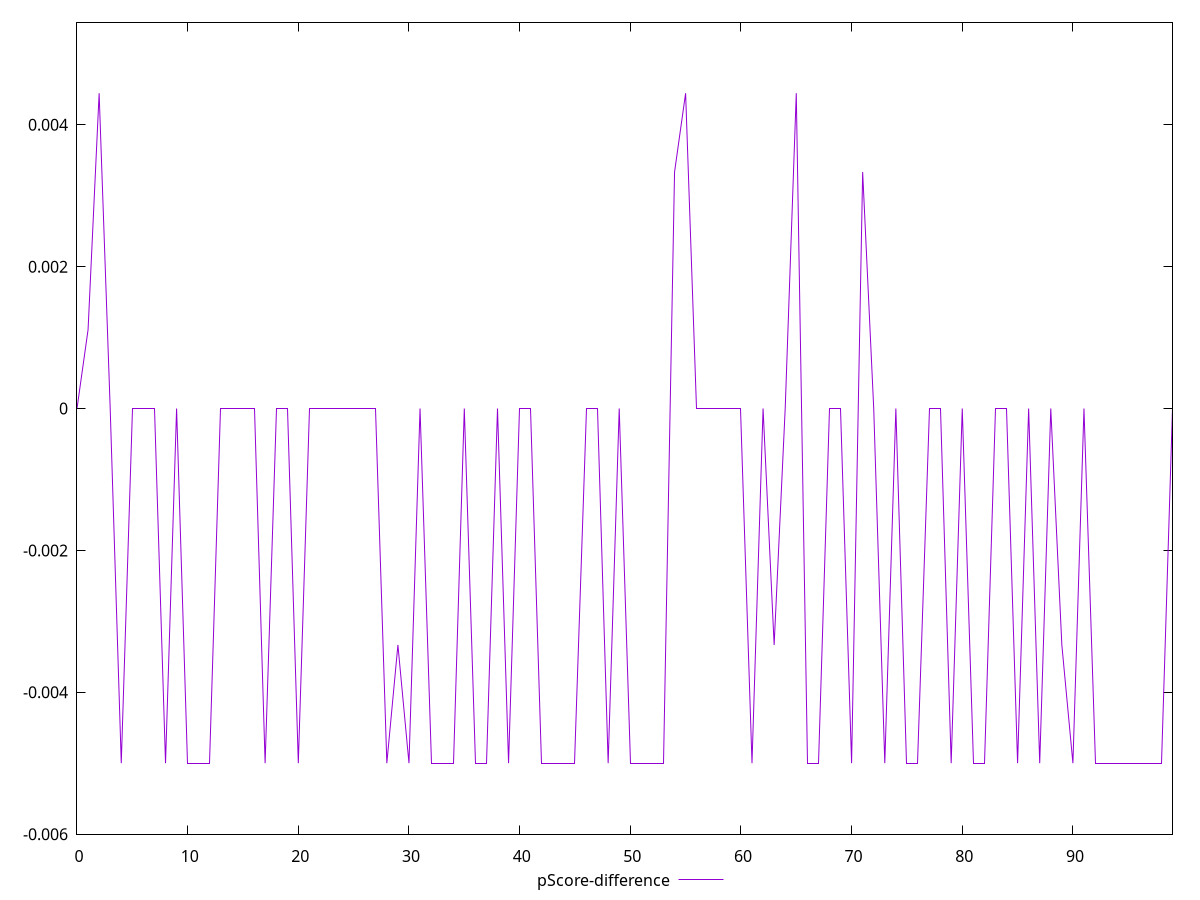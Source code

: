 reset

$pScoreDifference <<EOF
0 0
1 0.0011111111111111738
2 0.004444444444444473
3 0
4 -0.0050000000000000044
5 0
6 0
7 0
8 -0.0050000000000000044
9 0
10 -0.0050000000000000044
11 -0.0050000000000000044
12 -0.0050000000000000044
13 0
14 0
15 0
16 0
17 -0.0050000000000000044
18 0
19 0
20 -0.0050000000000000044
21 0
22 0
23 0
24 0
25 0
26 0
27 0
28 -0.0050000000000000044
29 -0.0033333333333334103
30 -0.0050000000000000044
31 0
32 -0.0050000000000000044
33 -0.0050000000000000044
34 -0.0050000000000000044
35 0
36 -0.0050000000000000044
37 -0.0050000000000000044
38 0
39 -0.0050000000000000044
40 0
41 0
42 -0.0050000000000000044
43 -0.0050000000000000044
44 -0.0050000000000000044
45 -0.0050000000000000044
46 0
47 0
48 -0.0050000000000000044
49 0
50 -0.0050000000000000044
51 -0.0050000000000000044
52 -0.0050000000000000044
53 -0.0050000000000000044
54 0.0033333333333334103
55 0.004444444444444473
56 0
57 0
58 0
59 0
60 0
61 -0.0050000000000000044
62 0
63 -0.0033333333333334103
64 0
65 0.004444444444444473
66 -0.0050000000000000044
67 -0.0050000000000000044
68 0
69 0
70 -0.0050000000000000044
71 0.0033333333333334103
72 0
73 -0.0050000000000000044
74 0
75 -0.0050000000000000044
76 -0.0050000000000000044
77 0
78 0
79 -0.0050000000000000044
80 0
81 -0.0050000000000000044
82 -0.0050000000000000044
83 0
84 0
85 -0.0050000000000000044
86 0
87 -0.0050000000000000044
88 0
89 -0.0033333333333332993
90 -0.0050000000000000044
91 0
92 -0.0050000000000000044
93 -0.0050000000000000044
94 -0.0050000000000000044
95 -0.0050000000000000044
96 -0.0050000000000000044
97 -0.0050000000000000044
98 -0.0050000000000000044
99 0
EOF

set key outside below
set xrange [0:99]
set yrange [-0.0060000000000000045:0.005444444444444473]
set trange [-0.0060000000000000045:0.005444444444444473]
set terminal svg size 640, 500 enhanced background rgb 'white'
set output "report_00017_2021-02-10T15-08-03.406Z/uses-http2/samples/pages+cached+noadtech/pScore-difference/values.svg"

plot $pScoreDifference title "pScore-difference" with line

reset
